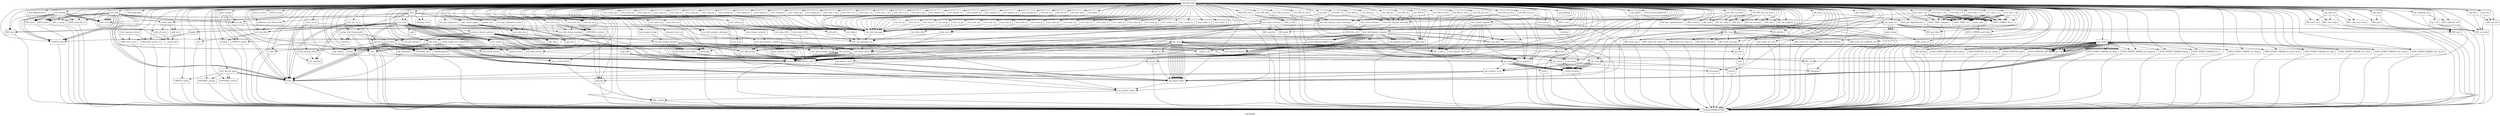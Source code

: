 digraph "Call graph" {
	label="Call graph";

	Node0x55f6083080c0 [shape=record,label="{external node}"];
	Node0x55f6083080c0 -> Node0x55f608341bb0;
	Node0x55f6083080c0 -> Node0x55f608341c80;
	Node0x55f6083080c0 -> Node0x55f6083a1dc0;
	Node0x55f6083080c0 -> Node0x55f6083a1df0;
	Node0x55f6083080c0 -> Node0x55f608341be0;
	Node0x55f6083080c0 -> Node0x55f608341e10;
	Node0x55f6083080c0 -> Node0x55f608341ec0;
	Node0x55f6083080c0 -> Node0x55f608341fa0;
	Node0x55f6083080c0 -> Node0x55f6083a1ce0;
	Node0x55f6083080c0 -> Node0x55f6083a1d50;
	Node0x55f6083080c0 -> Node0x55f608342010;
	Node0x55f6083080c0 -> Node0x55f608342080;
	Node0x55f6083080c0 -> Node0x55f6083a2020;
	Node0x55f6083080c0 -> Node0x55f608341cf0;
	Node0x55f6083080c0 -> Node0x55f6083a2090;
	Node0x55f6083080c0 -> Node0x55f608341c50;
	Node0x55f6083080c0 -> Node0x55f6083a2190;
	Node0x55f6083080c0 -> Node0x55f6083a2200;
	Node0x55f6083080c0 -> Node0x55f6083a2270;
	Node0x55f6083080c0 -> Node0x55f60831b3a0;
	Node0x55f6083080c0 -> Node0x55f60831b5c0;
	Node0x55f6083080c0 -> Node0x55f60831b7b0;
	Node0x55f6083080c0 -> Node0x55f60831b820;
	Node0x55f6083080c0 -> Node0x55f60831b8c0;
	Node0x55f6083080c0 -> Node0x55f6085b6bb0;
	Node0x55f6083080c0 -> Node0x55f6085b6c50;
	Node0x55f6083080c0 -> Node0x55f6085b76f0;
	Node0x55f6083080c0 -> Node0x55f6085b7790;
	Node0x55f6083080c0 -> Node0x55f6085b7830;
	Node0x55f6083080c0 -> Node0x55f6085b78a0;
	Node0x55f6083080c0 -> Node0x55f6085b7910;
	Node0x55f6083080c0 -> Node0x55f6085b7a20;
	Node0x55f6083080c0 -> Node0x55f6085b7ac0;
	Node0x55f6083080c0 -> Node0x55f6085b7a50;
	Node0x55f6083080c0 -> Node0x55f6085b4aa0;
	Node0x55f6083080c0 -> Node0x55f6085b4ad0;
	Node0x55f6083080c0 -> Node0x55f6085b4b80;
	Node0x55f6083080c0 -> Node0x55f6085b4d00;
	Node0x55f6083080c0 -> Node0x55f6085b4e00;
	Node0x55f6083080c0 -> Node0x55f6085b51b0;
	Node0x55f6083080c0 -> Node0x55f6085b52c0;
	Node0x55f6083080c0 -> Node0x55f6085b53d0;
	Node0x55f6083080c0 -> Node0x55f6085b50d0;
	Node0x55f6083080c0 -> Node0x55f6085b5400;
	Node0x55f6083080c0 -> Node0x55f60831b5f0;
	Node0x55f6083080c0 -> Node0x55f6085b7940;
	Node0x55f6083080c0 -> Node0x55f6085b6cf0;
	Node0x55f6083080c0 -> Node0x55f60831b710;
	Node0x55f6083080c0 -> Node0x55f6085b4ea0;
	Node0x55f6083080c0 -> Node0x55f60831b480;
	Node0x55f6083080c0 -> Node0x55f6085b55e0;
	Node0x55f6083080c0 -> Node0x55f6085b5610;
	Node0x55f6083080c0 -> Node0x55f6085b57b0;
	Node0x55f6083080c0 -> Node0x55f6085b5890;
	Node0x55f6083080c0 -> Node0x55f6085b58c0;
	Node0x55f6083080c0 -> Node0x55f6085b5930;
	Node0x55f6083080c0 -> Node0x55f6085b5a30;
	Node0x55f6083080c0 -> Node0x55f6085b5ad0;
	Node0x55f6083080c0 -> Node0x55f6085b5c50;
	Node0x55f6083080c0 -> Node0x55f6085b5c80;
	Node0x55f6083080c0 -> Node0x55f6085b5df0;
	Node0x55f6083080c0 -> Node0x55f6085b5e20;
	Node0x55f6083080c0 -> Node0x55f6083420f0;
	Node0x55f6083080c0 -> Node0x55f6085b5ff0;
	Node0x55f6083080c0 -> Node0x55f6085b6090;
	Node0x55f6083080c0 -> Node0x55f6085b4300;
	Node0x55f6083080c0 -> Node0x55f6085b43a0;
	Node0x55f6083080c0 -> Node0x55f6085b4440;
	Node0x55f6083080c0 -> Node0x55f6085b44e0;
	Node0x55f6083080c0 -> Node0x55f6085b4580;
	Node0x55f6083080c0 -> Node0x55f6085b4620;
	Node0x55f6083080c0 -> Node0x55f6085b46c0;
	Node0x55f6083080c0 -> Node0x55f6085b4760;
	Node0x55f6083080c0 -> Node0x55f6085b4800;
	Node0x55f6083080c0 -> Node0x55f6085b48a0;
	Node0x55f6083080c0 -> Node0x55f6085b4940;
	Node0x55f6083080c0 -> Node0x55f6085b49e0;
	Node0x55f6083080c0 -> Node0x55f6085b60c0;
	Node0x55f6083080c0 -> Node0x55f6085b6160;
	Node0x55f6083080c0 -> Node0x55f6085b6200;
	Node0x55f6083080c0 -> Node0x55f6085b62a0;
	Node0x55f6083080c0 -> Node0x55f6085b6340;
	Node0x55f6083080c0 -> Node0x55f6085b63e0;
	Node0x55f6083080c0 -> Node0x55f6085b6480;
	Node0x55f6083080c0 -> Node0x55f6085b6520;
	Node0x55f6083080c0 -> Node0x55f6085b65c0;
	Node0x55f6083080c0 -> Node0x55f6085b6660;
	Node0x55f6083080c0 -> Node0x55f6085b6700;
	Node0x55f6083080c0 -> Node0x55f6085b67a0;
	Node0x55f6083080c0 -> Node0x55f6085b6840;
	Node0x55f6083080c0 -> Node0x55f6085b68e0;
	Node0x55f6083080c0 -> Node0x55f6085b6980;
	Node0x55f6083080c0 -> Node0x55f6085b6a20;
	Node0x55f6083080c0 -> Node0x55f608380ce0;
	Node0x55f6083080c0 -> Node0x55f608380d80;
	Node0x55f6083080c0 -> Node0x55f608380e20;
	Node0x55f6083080c0 -> Node0x55f608380ec0;
	Node0x55f6083080c0 -> Node0x55f608380f60;
	Node0x55f6083080c0 -> Node0x55f608381000;
	Node0x55f6083080c0 -> Node0x55f6083810a0;
	Node0x55f6083080c0 -> Node0x55f608381140;
	Node0x55f6083080c0 -> Node0x55f6083811e0;
	Node0x55f6083080c0 -> Node0x55f608381280;
	Node0x55f6083080c0 -> Node0x55f608381320;
	Node0x55f6083080c0 -> Node0x55f6083813c0;
	Node0x55f6083080c0 -> Node0x55f608381460;
	Node0x55f6083080c0 -> Node0x55f608381500;
	Node0x55f6083080c0 -> Node0x55f6083815a0;
	Node0x55f6083080c0 -> Node0x55f608381640;
	Node0x55f6083080c0 -> Node0x55f6083816e0;
	Node0x55f6083080c0 -> Node0x55f608381780;
	Node0x55f6083080c0 -> Node0x55f608381820;
	Node0x55f6083080c0 -> Node0x55f6083818c0;
	Node0x55f6083080c0 -> Node0x55f608341da0;
	Node0x55f6083080c0 -> Node0x55f608341f30;
	Node0x55f6083080c0 -> Node0x55f6083819c0;
	Node0x55f6083080c0 -> Node0x55f608381a60;
	Node0x55f6083080c0 -> Node0x55f608381c20;
	Node0x55f6083080c0 -> Node0x55f608381c50;
	Node0x55f6083080c0 -> Node0x55f608381d90;
	Node0x55f6083080c0 -> Node0x55f608381e30;
	Node0x55f6083080c0 -> Node0x55f608381f60;
	Node0x55f6083080c0 -> Node0x55f608381f90;
	Node0x55f6083080c0 -> Node0x55f608382090;
	Node0x55f6083080c0 -> Node0x55f608382170;
	Node0x55f6083080c0 -> Node0x55f608382270;
	Node0x55f6083080c0 -> Node0x55f6083823d0;
	Node0x55f6083080c0 -> Node0x55f608382440;
	Node0x55f6083080c0 -> Node0x55f6083825a0;
	Node0x55f6083080c0 -> Node0x55f60837fcd0;
	Node0x55f6083080c0 -> Node0x55f60837fd90;
	Node0x55f6083080c0 -> Node0x55f60837fe50;
	Node0x55f6083080c0 -> Node0x55f60837ff50;
	Node0x55f6083080c0 -> Node0x55f6083800d0;
	Node0x55f6083080c0 -> Node0x55f608380100;
	Node0x55f6083080c0 -> Node0x55f608380170;
	Node0x55f6083080c0 -> Node0x55f6083802c0;
	Node0x55f6083080c0 -> Node0x55f608380330;
	Node0x55f6083080c0 -> Node0x55f608380480;
	Node0x55f6083080c0 -> Node0x55f6083804f0;
	Node0x55f6083080c0 -> Node0x55f608380680;
	Node0x55f6083080c0 -> Node0x55f608380720;
	Node0x55f6083080c0 -> Node0x55f608380790;
	Node0x55f6083080c0 -> Node0x55f608380880;
	Node0x55f6083080c0 -> Node0x55f6083808b0;
	Node0x55f6083080c0 -> Node0x55f6083809b0;
	Node0x55f6083080c0 -> Node0x55f608380a50;
	Node0x55f6083080c0 -> Node0x55f6083809e0;
	Node0x55f6083080c0 -> Node0x55f608380be0;
	Node0x55f6083080c0 -> Node0x55f6083827e0;
	Node0x55f6083080c0 -> Node0x55f608382850;
	Node0x55f6083080c0 -> Node0x55f608382880;
	Node0x55f6083080c0 -> Node0x55f608382930;
	Node0x55f6083080c0 -> Node0x55f608382b40;
	Node0x55f6083080c0 -> Node0x55f608382bb0;
	Node0x55f6083080c0 -> Node0x55f608382be0;
	Node0x55f6083080c0 -> Node0x55f608382e10;
	Node0x55f6083080c0 -> Node0x55f608382ee0;
	Node0x55f6083080c0 -> Node0x55f608382fe0;
	Node0x55f6083080c0 -> Node0x55f608383010;
	Node0x55f6083080c0 -> Node0x55f608383190;
	Node0x55f6083080c0 -> Node0x55f608383310;
	Node0x55f6083080c0 -> Node0x55f608383490;
	Node0x55f6083080c0 -> Node0x55f608383610;
	Node0x55f6083080c0 -> Node0x55f608383800;
	Node0x55f6083080c0 -> Node0x55f608383870;
	Node0x55f6083080c0 -> Node0x55f60831b4f0;
	Node0x55f6083080c0 -> Node0x55f6085b7300;
	Node0x55f6083080c0 -> Node0x55f6083838a0;
	Node0x55f6083080c0 -> Node0x55f608383a70;
	Node0x55f6083080c0 -> Node0x55f608383ae0;
	Node0x55f6083080c0 -> Node0x55f608383c20;
	Node0x55f6083080c0 -> Node0x55f608380c10;
	Node0x55f6083080c0 -> Node0x55f608380c80;
	Node0x55f6083080c0 -> Node0x55f608337c70;
	Node0x55f6083080c0 -> Node0x55f6085b7530;
	Node0x55f6083080c0 -> Node0x55f608337ca0;
	Node0x55f6083080c0 -> Node0x55f608337d60;
	Node0x55f6083080c0 -> Node0x55f608337f50;
	Node0x55f6083080c0 -> Node0x55f608338000;
	Node0x55f6083080c0 -> Node0x55f608338030;
	Node0x55f6083080c0 -> Node0x55f6083382b0;
	Node0x55f6083080c0 -> Node0x55f6083382e0;
	Node0x55f6083080c0 -> Node0x55f6083384d0;
	Node0x55f6083080c0 -> Node0x55f608338500;
	Node0x55f6083080c0 -> Node0x55f6083386f0;
	Node0x55f6083080c0 -> Node0x55f6085b74c0;
	Node0x55f6083080c0 -> Node0x55f608338720;
	Node0x55f6083080c0 -> Node0x55f6083388e0;
	Node0x55f6083080c0 -> Node0x55f608338950;
	Node0x55f6083080c0 -> Node0x55f6083389c0;
	Node0x55f6083080c0 -> Node0x55f608338a30;
	Node0x55f6083080c0 -> Node0x55f608338aa0;
	Node0x55f6083080c0 -> Node0x55f608338f20;
	Node0x55f6083080c0 -> Node0x55f608338f90;
	Node0x55f6083080c0 -> Node0x55f608339000;
	Node0x55f6083080c0 -> Node0x55f608339070;
	Node0x55f6083080c0 -> Node0x55f6083390e0;
	Node0x55f6083080c0 -> Node0x55f608339960;
	Node0x55f6083080c0 -> Node0x55f6083399d0;
	Node0x55f6083080c0 -> Node0x55f608339a40;
	Node0x55f6083080c0 -> Node0x55f608339ab0;
	Node0x55f6083080c0 -> Node0x55f6085b73a0;
	Node0x55f6083080c0 -> Node0x55f608339e20;
	Node0x55f6083080c0 -> Node0x55f608339db0;
	Node0x55f6083080c0 -> Node0x55f608339f00;
	Node0x55f6083080c0 -> Node0x55f6085b7450;
	Node0x55f6083080c0 -> Node0x55f608339fd0;
	Node0x55f6083080c0 -> Node0x55f6085b5330;
	Node0x55f6083080c0 -> Node0x55f6085b5220;
	Node0x55f6083080c0 -> Node0x55f6085b7330;
	Node0x55f6083080c0 -> Node0x55f6085b4e70;
	Node0x55f6083080c0 -> Node0x55f60833a030;
	Node0x55f6083080c0 -> Node0x55f60833a1c0;
	Node0x55f6083080c0 -> Node0x55f6085b5140;
	Node0x55f6083080c0 -> Node0x55f60833a290;
	Node0x55f6083080c0 -> Node0x55f6085b75d0;
	Node0x55f6083080c0 -> Node0x55f60833a330;
	Node0x55f6083080c0 -> Node0x55f6085b54b0;
	Node0x55f6083080c0 -> Node0x55f60831b6a0;
	Node0x55f6083080c0 -> Node0x55f60833a430;
	Node0x55f6083080c0 -> Node0x55f6085b7640;
	Node0x55f6083080c0 -> Node0x55f60833a530;
	Node0x55f6083080c0 -> Node0x55f608381a90;
	Node0x55f6083080c0 -> Node0x55f60833a8d0;
	Node0x55f6083080c0 -> Node0x55f60833add0;
	Node0x55f6083080c0 -> Node0x55f608382310;
	Node0x55f6083080c0 -> Node0x55f60833af60;
	Node0x55f6083080c0 -> Node0x55f60833b0d0;
	Node0x55f6083080c0 -> Node0x55f6083824e0;
	Node0x55f6083080c0 -> Node0x55f60833b770;
	Node0x55f6083080c0 -> Node0x55f60833b7e0;
	Node0x55f6083080c0 -> Node0x55f608382100;
	Node0x55f6083080c0 -> Node0x55f60833ba50;
	Node0x55f6083080c0 -> Node0x55f6085b4f10;
	Node0x55f6083080c0 -> Node0x55f60833a110;
	Node0x55f6083080c0 -> Node0x55f60833bbf0;
	Node0x55f6083080c0 -> Node0x55f60833c270;
	Node0x55f6083080c0 -> Node0x55f60833bc90;
	Node0x55f6083080c0 -> Node0x55f60833c4d0;
	Node0x55f6083080c0 -> Node0x55f60833bc20;
	Node0x55f6083080c0 -> Node0x55f60833c6c0;
	Node0x55f6083080c0 -> Node0x55f60833bd90;
	Node0x55f6083080c0 -> Node0x55f60833c760;
	Node0x55f6083080c0 -> Node0x55f60833be00;
	Node0x55f6083080c0 -> Node0x55f60833c8c0;
	Node0x55f6083080c0 -> Node0x55f60833be70;
	Node0x55f6083080c0 -> Node0x55f60833ca40;
	Node0x55f6083080c0 -> Node0x55f60833bee0;
	Node0x55f6083080c0 -> Node0x55f60833cb50;
	Node0x55f6083080c0 -> Node0x55f60833bf50;
	Node0x55f6083080c0 -> Node0x55f60833cbb0;
	Node0x55f6083080c0 -> Node0x55f60833bfc0;
	Node0x55f6083080c0 -> Node0x55f60833c2e0;
	Node0x55f6083080c0 -> Node0x55f6083c99a0;
	Node0x55f6083080c0 -> Node0x55f60833c310;
	Node0x55f6083080c0 -> Node0x55f60833cae0;
	Node0x55f6083080c0 -> Node0x55f60833c800;
	Node0x55f6083080c0 -> Node0x55f60833c570;
	Node0x55f6083080c0 -> Node0x55f60833c500;
	Node0x55f6083080c0 -> Node0x55f60833c620;
	Node0x55f6083080c0 -> Node0x55f60833c380;
	Node0x55f6083080c0 -> Node0x55f608335d30;
	Node0x55f608341c80 [shape=record,label="{test_b64}"];
	Node0x55f608341c80 -> Node0x55f608341be0;
	Node0x55f608341c80 -> Node0x55f608341e10;
	Node0x55f608341c80 -> Node0x55f608341da0;
	Node0x55f608341c80 -> Node0x55f608341ec0;
	Node0x55f608341c80 -> Node0x55f608341f30;
	Node0x55f608341c80 -> Node0x55f608341ec0;
	Node0x55f608341c80 -> Node0x55f608341f30;
	Node0x55f608341c80 -> Node0x55f608341ec0;
	Node0x55f608341c80 -> Node0x55f608341f30;
	Node0x55f608341c80 -> Node0x55f608341fa0;
	Node0x55f608341c80 -> Node0x55f608341f30;
	Node0x55f608341c80 -> Node0x55f608342010;
	Node0x55f608341c80 -> Node0x55f608342080;
	Node0x55f608341c80 -> Node0x55f6083420f0;
	Node0x55f608341c80 -> Node0x55f608342010;
	Node0x55f608341c80 -> Node0x55f6083420f0;
	Node0x55f608341c80 -> Node0x55f608342010;
	Node0x55f608341c80 -> Node0x55f608342080;
	Node0x55f608341c80 -> Node0x55f6083420f0;
	Node0x55f608341c80 -> Node0x55f6083a1ce0;
	Node0x55f608341c80 -> Node0x55f6083a1d50;
	Node0x55f608341c80 -> Node0x55f6083a1d50;
	Node0x55f608341c80 -> Node0x55f6083a1d50;
	Node0x55f608341bb0 [shape=record,label="{setup_tests}"];
	Node0x55f608341bb0 -> Node0x55f608341c50;
	Node0x55f608341bb0 -> Node0x55f608341cf0;
	Node0x55f6083a1dc0 [shape=record,label="{test_invalid}"];
	Node0x55f6083a1dc0 -> Node0x55f608341be0;
	Node0x55f6083a1dc0 -> Node0x55f608341e10;
	Node0x55f6083a1dc0 -> Node0x55f608341da0;
	Node0x55f6083a1dc0 -> Node0x55f608341ec0;
	Node0x55f6083a1dc0 -> Node0x55f608341f30;
	Node0x55f6083a1dc0 -> Node0x55f608341ec0;
	Node0x55f6083a1dc0 -> Node0x55f608341f30;
	Node0x55f6083a1dc0 -> Node0x55f608341ec0;
	Node0x55f6083a1dc0 -> Node0x55f608341f30;
	Node0x55f6083a1dc0 -> Node0x55f608341fa0;
	Node0x55f6083a1dc0 -> Node0x55f608341f30;
	Node0x55f6083a1dc0 -> Node0x55f6083a1ce0;
	Node0x55f6083a1dc0 -> Node0x55f6083a1ce0;
	Node0x55f6083a1dc0 -> Node0x55f6083a1d50;
	Node0x55f6083a1dc0 -> Node0x55f6083a1d50;
	Node0x55f6083a1dc0 -> Node0x55f6083a1d50;
	Node0x55f6083a1df0 [shape=record,label="{llvm.dbg.declare}"];
	Node0x55f6083a2200 [shape=record,label="{setup_test_framework}"];
	Node0x55f6083a2200 -> Node0x55f6083a2270;
	Node0x55f6083a2200 -> Node0x55f6083a2270;
	Node0x55f6083a2200 -> Node0x55f60831b3a0;
	Node0x55f6083a2200 -> Node0x55f60831b3a0;
	Node0x55f6083a2200 -> Node0x55f60831b410;
	Node0x55f6083a2200 -> Node0x55f60831b480;
	Node0x55f6083a2200 -> Node0x55f60831b4f0;
	Node0x55f6083a2270 [shape=record,label="{getenv}"];
	Node0x55f6083a2270 -> Node0x55f6083430b0;
	Node0x55f60831b3a0 [shape=record,label="{atoi}"];
	Node0x55f60831b3a0 -> Node0x55f6083430b0;
	Node0x55f60831b410 [shape=record,label="{set_seed}"];
	Node0x55f60831b410 -> Node0x55f60831b5c0;
	Node0x55f60831b410 -> Node0x55f6083a2190;
	Node0x55f60831b410 -> Node0x55f60831b5f0;
	Node0x55f60831b410 -> Node0x55f60831b6a0;
	Node0x55f60831b410 -> Node0x55f60831b710;
	Node0x55f60831b5c0 [shape=record,label="{time}"];
	Node0x55f60831b5c0 -> Node0x55f6083430b0;
	Node0x55f60831b7b0 [shape=record,label="{pulldown_test_framework}"];
	Node0x55f60831b7b0 -> Node0x55f60831b820;
	Node0x55f6085b7ac0 [shape=record,label="{CRYPTO_malloc}"];
	Node0x55f6085b7ac0 -> Node0x55f6083430b0;
	Node0x55f60831b820 [shape=record,label="{set_test_title}"];
	Node0x55f60831b820 -> Node0x55f60831b8c0;
	Node0x55f60831b820 -> Node0x55f6085b6bb0;
	Node0x55f60831b8c0 [shape=record,label="{free}"];
	Node0x55f60831b8c0 -> Node0x55f6083430b0;
	Node0x55f60837fcd0 [shape=record,label="{test_BN_ne_zero}"];
	Node0x55f60837fcd0 -> Node0x55f608382440;
	Node0x55f60837fcd0 -> Node0x55f6083824e0;
	Node0x55f60837fd90 [shape=record,label="{test_BN_gt}"];
	Node0x55f60837fd90 -> Node0x55f608382270;
	Node0x55f60837fd90 -> Node0x55f608382310;
	Node0x55f60837fe50 [shape=record,label="{test_BN_gt_zero}"];
	Node0x55f60837fe50 -> Node0x55f60837ff50;
	Node0x55f60837fe50 -> Node0x55f608382440;
	Node0x55f60837fe50 -> Node0x55f6083824e0;
	Node0x55f60837ff50 [shape=record,label="{BN_is_negative}"];
	Node0x55f60837ff50 -> Node0x55f6083430b0;
	Node0x55f6083800d0 [shape=record,label="{test_BN_ge}"];
	Node0x55f6083800d0 -> Node0x55f608382270;
	Node0x55f6083800d0 -> Node0x55f608382310;
	Node0x55f608380100 [shape=record,label="{test_BN_ge_zero}"];
	Node0x55f608380100 -> Node0x55f60837ff50;
	Node0x55f608380100 -> Node0x55f608382440;
	Node0x55f608380100 -> Node0x55f6083824e0;
	Node0x55f608380170 [shape=record,label="{test_BN_lt}"];
	Node0x55f608380170 -> Node0x55f608382270;
	Node0x55f608380170 -> Node0x55f608382310;
	Node0x55f6083802c0 [shape=record,label="{test_BN_lt_zero}"];
	Node0x55f6083802c0 -> Node0x55f60837ff50;
	Node0x55f6083802c0 -> Node0x55f608382440;
	Node0x55f6083802c0 -> Node0x55f6083824e0;
	Node0x55f608380330 [shape=record,label="{test_BN_le}"];
	Node0x55f608380330 -> Node0x55f608382270;
	Node0x55f608380330 -> Node0x55f608382310;
	Node0x55f60833bbf0 [shape=record,label="{BIO_meth_new}"];
	Node0x55f60833bbf0 -> Node0x55f6083430b0;
	Node0x55f60833c270 [shape=record,label="{tap_write_ex}"];
	Node0x55f60833c270 -> Node0x55f60833c2e0;
	Node0x55f60833c270 -> Node0x55f60833c380;
	Node0x55f60833c270 -> Node0x55f60833c310;
	Node0x55f60833c270 -> Node0x55f6083a2190;
	Node0x55f60833c270 -> Node0x55f60833c430;
	Node0x55f60833c270 -> Node0x55f60833c430;
	Node0x55f60833c270 -> Node0x55f60833c430;
	Node0x55f60833c270 -> Node0x55f60833c310;
	Node0x55f60833bc90 [shape=record,label="{BIO_meth_set_write_ex}"];
	Node0x55f60833bc90 -> Node0x55f6083430b0;
	Node0x55f60833c4d0 [shape=record,label="{tap_read_ex}"];
	Node0x55f60833c4d0 -> Node0x55f60833c2e0;
	Node0x55f60833c4d0 -> Node0x55f60833c570;
	Node0x55f60833c4d0 -> Node0x55f60833c500;
	Node0x55f60833c4d0 -> Node0x55f60833c620;
	Node0x55f60833bc20 [shape=record,label="{BIO_meth_set_read_ex}"];
	Node0x55f60833bc20 -> Node0x55f6083430b0;
	Node0x55f60833c6c0 [shape=record,label="{tap_puts}"];
	Node0x55f60833c6c0 -> Node0x55f608342010;
	Node0x55f60833c6c0 -> Node0x55f60833c270;
	Node0x55f60833bd90 [shape=record,label="{BIO_meth_set_puts}"];
	Node0x55f60833bd90 -> Node0x55f6083430b0;
	Node0x55f60833c760 [shape=record,label="{tap_gets}"];
	Node0x55f60833c760 -> Node0x55f60833c2e0;
	Node0x55f60833c760 -> Node0x55f60833c800;
	Node0x55f60833be00 [shape=record,label="{BIO_meth_set_gets}"];
	Node0x55f60833be00 -> Node0x55f6083430b0;
	Node0x55f60833c8c0 [shape=record,label="{tap_ctrl}"];
	Node0x55f60833c8c0 -> Node0x55f60833c2e0;
	Node0x55f60833c8c0 -> Node0x55f60833c310;
	Node0x55f60833c8c0 -> Node0x55f60833a430;
	Node0x55f60833be70 [shape=record,label="{BIO_meth_set_ctrl}"];
	Node0x55f60833be70 -> Node0x55f6083430b0;
	Node0x55f60833ca40 [shape=record,label="{tap_new}"];
	Node0x55f60833ca40 -> Node0x55f60833c310;
	Node0x55f60833ca40 -> Node0x55f60833cae0;
	Node0x55f60833bee0 [shape=record,label="{BIO_meth_set_create}"];
	Node0x55f60833bee0 -> Node0x55f6083430b0;
	Node0x55f60833cb50 [shape=record,label="{tap_free}"];
	Node0x55f60833cb50 -> Node0x55f60833c310;
	Node0x55f60833cb50 -> Node0x55f60833cae0;
	Node0x55f60833bf50 [shape=record,label="{BIO_meth_set_destroy}"];
	Node0x55f60833bf50 -> Node0x55f6083430b0;
	Node0x55f60833cbb0 [shape=record,label="{tap_callback_ctrl}"];
	Node0x55f60833cbb0 -> Node0x55f60833c2e0;
	Node0x55f60833cbb0 -> Node0x55f6083c99a0;
	Node0x55f60833bfc0 [shape=record,label="{BIO_meth_set_callback_ctrl}"];
	Node0x55f60833bfc0 -> Node0x55f6083430b0;
	Node0x55f608341be0 [shape=record,label="{BIO_s_mem}"];
	Node0x55f608341be0 -> Node0x55f6083430b0;
	Node0x55f608341e10 [shape=record,label="{BIO_new}"];
	Node0x55f608341e10 -> Node0x55f6083430b0;
	Node0x55f608341ec0 [shape=record,label="{BIO_printf}"];
	Node0x55f608341ec0 -> Node0x55f6083430b0;
	Node0x55f608341fa0 [shape=record,label="{PEM_read_bio_ex}"];
	Node0x55f608341fa0 -> Node0x55f6083430b0;
	Node0x55f6083a1ce0 [shape=record,label="{BIO_free}"];
	Node0x55f6083a1ce0 -> Node0x55f6083430b0;
	Node0x55f6083a1d50 [shape=record,label="{CRYPTO_free}"];
	Node0x55f6083a1d50 -> Node0x55f6083430b0;
	Node0x55f608342010 [shape=record,label="{strlen}"];
	Node0x55f608342010 -> Node0x55f6083430b0;
	Node0x55f608342080 [shape=record,label="{memcmp}"];
	Node0x55f608342080 -> Node0x55f6083430b0;
	Node0x55f6083a2020 [shape=record,label="{llvm.dbg.label}"];
	Node0x55f608341cf0 [shape=record,label="{add_test}"];
	Node0x55f608341cf0 -> Node0x55f6083a2090;
	Node0x55f6083a2090 [shape=record,label="{__assert_fail}"];
	Node0x55f6083a2090 -> Node0x55f6083430b0;
	Node0x55f608341c50 [shape=record,label="{add_all_tests}"];
	Node0x55f608341c50 -> Node0x55f6083a2090;
	Node0x55f6083a2190 [shape=record,label="{subtest_level}"];
	Node0x55f6083813c0 [shape=record,label="{test_double_eq}"];
	Node0x55f6083813c0 -> Node0x55f6085b5e90;
	Node0x55f608381460 [shape=record,label="{test_double_ne}"];
	Node0x55f608381460 -> Node0x55f6085b5e90;
	Node0x55f608381500 [shape=record,label="{test_double_lt}"];
	Node0x55f608381500 -> Node0x55f6085b5e90;
	Node0x55f6083815a0 [shape=record,label="{test_double_le}"];
	Node0x55f6083815a0 -> Node0x55f6085b5e90;
	Node0x55f608381640 [shape=record,label="{test_double_gt}"];
	Node0x55f608381640 -> Node0x55f6085b5e90;
	Node0x55f6083816e0 [shape=record,label="{test_double_ge}"];
	Node0x55f6083816e0 -> Node0x55f6085b5e90;
	Node0x55f608381780 [shape=record,label="{test_ptr_eq}"];
	Node0x55f608381780 -> Node0x55f6085b5e90;
	Node0x55f608381820 [shape=record,label="{test_ptr_ne}"];
	Node0x55f608381820 -> Node0x55f6085b5e90;
	Node0x55f6083818c0 [shape=record,label="{test_ptr_null}"];
	Node0x55f6083818c0 -> Node0x55f6085b5e90;
	Node0x55f608341da0 [shape=record,label="{test_ptr}"];
	Node0x55f608341da0 -> Node0x55f6085b5e90;
	Node0x55f608341f30 [shape=record,label="{test_true}"];
	Node0x55f608341f30 -> Node0x55f6085b5e90;
	Node0x55f6083819c0 [shape=record,label="{test_false}"];
	Node0x55f6083819c0 -> Node0x55f6085b5e90;
	Node0x55f608381a60 [shape=record,label="{test_str_eq}"];
	Node0x55f608381a60 -> Node0x55f6085b7910;
	Node0x55f608381a60 -> Node0x55f608342010;
	Node0x55f608381a60 -> Node0x55f608342010;
	Node0x55f608381a60 -> Node0x55f608381a90;
	Node0x55f608381c20 [shape=record,label="{test_str_ne}"];
	Node0x55f608381c20 -> Node0x55f6085b7910;
	Node0x55f608381c20 -> Node0x55f608342010;
	Node0x55f608381c20 -> Node0x55f608342010;
	Node0x55f608381c20 -> Node0x55f608381a90;
	Node0x55f608381c50 [shape=record,label="{test_strn_eq}"];
	Node0x55f608381c50 -> Node0x55f608381d90;
	Node0x55f608381c50 -> Node0x55f608381e30;
	Node0x55f608381c50 -> Node0x55f608381e30;
	Node0x55f608381c50 -> Node0x55f608381a90;
	Node0x55f608381d90 [shape=record,label="{strncmp}"];
	Node0x55f608381d90 -> Node0x55f6083430b0;
	Node0x55f608381e30 [shape=record,label="{OPENSSL_strnlen}"];
	Node0x55f608381e30 -> Node0x55f6083430b0;
	Node0x55f60833ae70 [shape=record,label="{test_fail_bignum_common}"];
	Node0x55f60833ae70 -> Node0x55f6085b55e0;
	Node0x55f60833ae70 -> Node0x55f60833af60;
	Node0x55f60833ae70 -> Node0x55f60837ff50;
	Node0x55f60833ae70 -> Node0x55f60833af60;
	Node0x55f60833ae70 -> Node0x55f60837ff50;
	Node0x55f60833ae70 -> Node0x55f60833aea0;
	Node0x55f60833ae70 -> Node0x55f60833b060;
	Node0x55f60833ae70 -> Node0x55f60833a750;
	Node0x55f60833ae70 -> Node0x55f60833aea0;
	Node0x55f60833ae70 -> Node0x55f60833b060;
	Node0x55f60833ae70 -> Node0x55f60833b060;
	Node0x55f60833ae70 -> Node0x55f608382270;
	Node0x55f60833ae70 -> Node0x55f60833a750;
	Node0x55f60833ae70 -> Node0x55f60833aea0;
	Node0x55f60833ae70 -> Node0x55f6085b7ac0;
	Node0x55f60833ae70 -> Node0x55f6085b7940;
	Node0x55f60833ae70 -> Node0x55f60833b0d0;
	Node0x55f60833ae70 -> Node0x55f60833b0d0;
	Node0x55f60833ae70 -> Node0x55f60833b550;
	Node0x55f60833ae70 -> Node0x55f60833b550;
	Node0x55f60833ae70 -> Node0x55f6085b7940;
	Node0x55f60833ae70 -> Node0x55f6085b7940;
	Node0x55f60833ae70 -> Node0x55f6085b7940;
	Node0x55f60833ae70 -> Node0x55f6085b7940;
	Node0x55f60833ae70 -> Node0x55f6085b7940;
	Node0x55f60833ae70 -> Node0x55f6085b7940;
	Node0x55f60833ae70 -> Node0x55f6085b7640;
	Node0x55f60833ae70 -> Node0x55f6083a1d50;
	Node0x55f60833af60 [shape=record,label="{BN_num_bits}"];
	Node0x55f60833af60 -> Node0x55f6083430b0;
	Node0x55f60833aea0 [shape=record,label="{test_bignum_header_line}"];
	Node0x55f60833aea0 -> Node0x55f6085b7940;
	Node0x55f60833b060 [shape=record,label="{test_bignum_zero_print}"];
	Node0x55f60833b060 -> Node0x55f60833b620;
	Node0x55f60833b060 -> Node0x55f6085b7940;
	Node0x55f60833b0d0 [shape=record,label="{BN_bn2binpad}"];
	Node0x55f60833b0d0 -> Node0x55f6083430b0;
	Node0x55f60833b550 [shape=record,label="{convert_bn_memory}"];
	Node0x55f60833b550 -> Node0x55f608382440;
	Node0x55f60833b550 -> Node0x55f60833b6f0;
	Node0x55f60833b550 -> Node0x55f60837ff50;
	Node0x55f60833b550 -> Node0x55f60837ff50;
	Node0x55f60833b550 -> Node0x55f60837ff50;
	Node0x55f60833b550 -> Node0x55f608342010;
	Node0x55f60833b550 -> Node0x55f6085b7a50;
	Node0x55f60833b6f0 [shape=record,label="{hex_convert_memory}"];
	Node0x55f60833b620 [shape=record,label="{test_bignum_zero_null}"];
	Node0x55f60833b620 -> Node0x55f60837ff50;
	Node0x55f6083824e0 [shape=record,label="{test_fail_bignum_mono_message}"];
	Node0x55f6083824e0 -> Node0x55f60833ae70;
	Node0x55f6083824e0 -> Node0x55f6085b7940;
	Node0x55f60833b770 [shape=record,label="{test_output_bignum}"];
	Node0x55f60833b770 -> Node0x55f608382440;
	Node0x55f60833b770 -> Node0x55f60833b620;
	Node0x55f60833b770 -> Node0x55f6085b7940;
	Node0x55f60833b770 -> Node0x55f60833af60;
	Node0x55f60833b770 -> Node0x55f60833b7e0;
	Node0x55f60833b770 -> Node0x55f60833b6f0;
	Node0x55f60833b770 -> Node0x55f60837ff50;
	Node0x55f60833b770 -> Node0x55f6085b7940;
	Node0x55f60833b770 -> Node0x55f60833ae70;
	Node0x55f60833b7e0 [shape=record,label="{BN_bn2bin}"];
	Node0x55f60833b7e0 -> Node0x55f6083430b0;
	Node0x55f608382100 [shape=record,label="{test_fail_memory_message}"];
	Node0x55f608382100 -> Node0x55f60833ba20;
	Node0x55f608382100 -> Node0x55f6085b7940;
	Node0x55f60833ba20 [shape=record,label="{test_fail_memory_common}"];
	Node0x55f60833ba20 -> Node0x55f6085b55e0;
	Node0x55f60833ba20 -> Node0x55f60833bac0;
	Node0x55f60833ba20 -> Node0x55f60833a750;
	Node0x55f60833ba20 -> Node0x55f60833bac0;
	Node0x55f60833ba20 -> Node0x55f60833bac0;
	Node0x55f60833ba20 -> Node0x55f608342080;
	Node0x55f60833ba20 -> Node0x55f60833a750;
	Node0x55f60833ba20 -> Node0x55f60833b6f0;
	Node0x55f60833ba20 -> Node0x55f60833b6f0;
	Node0x55f60833ba20 -> Node0x55f6085b7940;
	Node0x55f60833ba20 -> Node0x55f60833bac0;
	Node0x55f60833ba20 -> Node0x55f6085b7940;
	Node0x55f60833ba20 -> Node0x55f60833bac0;
	Node0x55f60833ba20 -> Node0x55f6085b7940;
	Node0x55f60833ba20 -> Node0x55f6085b7940;
	Node0x55f60833ba20 -> Node0x55f6085b7640;
	Node0x55f60833bac0 [shape=record,label="{test_memory_null_empty}"];
	Node0x55f60833bac0 -> Node0x55f6085b7940;
	Node0x55f60833bac0 -> Node0x55f6085b7940;
	Node0x55f60833ba50 [shape=record,label="{test_output_memory}"];
	Node0x55f60833ba50 -> Node0x55f60833ba20;
	Node0x55f6085b4f10 [shape=record,label="{global_init}"];
	Node0x55f60833a110 [shape=record,label="{BIO_f_tap}"];
	Node0x55f60833a110 -> Node0x55f60833bbf0;
	Node0x55f60833a110 -> Node0x55f60833bc90;
	Node0x55f60833a110 -> Node0x55f60833bc20;
	Node0x55f60833a110 -> Node0x55f60833bd90;
	Node0x55f60833a110 -> Node0x55f60833be00;
	Node0x55f60833a110 -> Node0x55f60833be70;
	Node0x55f60833a110 -> Node0x55f60833bee0;
	Node0x55f60833a110 -> Node0x55f60833bf50;
	Node0x55f60833a110 -> Node0x55f60833bfc0;
	Node0x55f6085b6bb0 [shape=record,label="{strdup}"];
	Node0x55f6085b6bb0 -> Node0x55f6083430b0;
	Node0x55f6085b6c50 [shape=record,label="{run_tests}"];
	Node0x55f6085b6c50 -> Node0x55f6085b6cc0;
	Node0x55f6085b6c50 -> Node0x55f60831b5f0;
	Node0x55f6085b6c50 -> Node0x55f60831b5f0;
	Node0x55f6085b6c50 -> Node0x55f60831b5f0;
	Node0x55f6085b6c50 -> Node0x55f60831b6a0;
	Node0x55f6085b6c50 -> Node0x55f6085b6cf0;
	Node0x55f6085b6c50 -> Node0x55f60831b5f0;
	Node0x55f6085b6c50 -> Node0x55f60831b5f0;
	Node0x55f6085b6c50 -> Node0x55f60831b6a0;
	Node0x55f6085b6c50 -> Node0x55f60831b820;
	Node0x55f6085b6c50 -> Node0x55f6083430b0;
	Node0x55f6085b6c50 -> Node0x55f6085b6da0;
	Node0x55f6085b6c50 -> Node0x55f6085b6e10;
	Node0x55f6085b6c50 -> Node0x55f60831b5f0;
	Node0x55f6085b6c50 -> Node0x55f60831b5f0;
	Node0x55f6085b6c50 -> Node0x55f60831b6a0;
	Node0x55f6085b6c50 -> Node0x55f6085b6cf0;
	Node0x55f6085b6c50 -> Node0x55f6085b7290;
	Node0x55f6085b6c50 -> Node0x55f60831b820;
	Node0x55f6085b6c50 -> Node0x55f6083430b0;
	Node0x55f6085b6c50 -> Node0x55f6085b6e10;
	Node0x55f6085b6c50 -> Node0x55f6085b6da0;
	Node0x55f6085b6c50 -> Node0x55f6085b6da0;
	Node0x55f6085b6c50 -> Node0x55f6085b6da0;
	Node0x55f6085b6cc0 [shape=record,label="{process_shared_options}"];
	Node0x55f6085b6cc0 -> Node0x55f6085b7300;
	Node0x55f6085b6cc0 -> Node0x55f6085b73a0;
	Node0x55f6085b6cc0 -> Node0x55f60831b480;
	Node0x55f6085b6cc0 -> Node0x55f6085b7330;
	Node0x55f6085b6cc0 -> Node0x55f6085b7450;
	Node0x55f6085b6cc0 -> Node0x55f6085b74c0;
	Node0x55f6085b6cc0 -> Node0x55f6085b7450;
	Node0x55f6085b6cc0 -> Node0x55f6085b74c0;
	Node0x55f6085b6cc0 -> Node0x55f6085b7530;
	Node0x55f6085b6cc0 -> Node0x55f6085b74c0;
	Node0x55f6085b6cc0 -> Node0x55f6085b7530;
	Node0x55f6085b6cc0 -> Node0x55f6085b74c0;
	Node0x55f6085b6cc0 -> Node0x55f6085b7530;
	Node0x55f6085b6cc0 -> Node0x55f60831b410;
	Node0x55f6085b6cc0 -> Node0x55f6085b75a0;
	Node0x55f6085b6da0 [shape=record,label="{test_verdict}"];
	Node0x55f6085b6da0 -> Node0x55f60831b6a0;
	Node0x55f6085b6da0 -> Node0x55f6085b7640;
	Node0x55f6085b6da0 -> Node0x55f60831b5f0;
	Node0x55f6085b6da0 -> Node0x55f6085b75d0;
	Node0x55f6085b6da0 -> Node0x55f60831b5f0;
	Node0x55f6085b6da0 -> Node0x55f60831b5f0;
	Node0x55f6085b6da0 -> Node0x55f60831b6a0;
	Node0x55f6085b6e10 [shape=record,label="{finalize}"];
	Node0x55f6085b6e10 -> Node0x55f6085b76f0;
	Node0x55f6085b6e10 -> Node0x55f6085b7790;
	Node0x55f6085b7290 [shape=record,label="{gcd}"];
	Node0x55f6085b76f0 [shape=record,label="{ERR_clear_error}"];
	Node0x55f6085b76f0 -> Node0x55f6083430b0;
	Node0x55f6085b7790 [shape=record,label="{ERR_print_errors_cb}"];
	Node0x55f6085b7790 -> Node0x55f6083430b0;
	Node0x55f6085b7830 [shape=record,label="{llvm.va_start}"];
	Node0x55f6085b78a0 [shape=record,label="{llvm.va_end}"];
	Node0x55f6085b75a0 [shape=record,label="{check_single_test_params}"];
	Node0x55f6085b75a0 -> Node0x55f6085b7910;
	Node0x55f6085b75a0 -> Node0x55f60831b3a0;
	Node0x55f6085b75a0 -> Node0x55f6085b7940;
	Node0x55f6085b75a0 -> Node0x55f6085b7940;
	Node0x55f6085b75a0 -> Node0x55f6085b7940;
	Node0x55f6085b7910 [shape=record,label="{strcmp}"];
	Node0x55f6085b7910 -> Node0x55f6083430b0;
	Node0x55f6085b7a20 [shape=record,label="{glue_strings}"];
	Node0x55f6085b7a20 -> Node0x55f608342010;
	Node0x55f6085b7a20 -> Node0x55f6085b7ac0;
	Node0x55f6085b7a20 -> Node0x55f608341da0;
	Node0x55f6085b7a20 -> Node0x55f6085b7a50;
	Node0x55f6085b7a20 -> Node0x55f608342010;
	Node0x55f6085b7a50 [shape=record,label="{strcpy}"];
	Node0x55f6085b7a50 -> Node0x55f6083430b0;
	Node0x55f6085b4aa0 [shape=record,label="{test_mk_file_path}"];
	Node0x55f6085b4aa0 -> Node0x55f608342010;
	Node0x55f6085b4aa0 -> Node0x55f608342010;
	Node0x55f6085b4aa0 -> Node0x55f608342010;
	Node0x55f6085b4aa0 -> Node0x55f6085b4ad0;
	Node0x55f6085b4aa0 -> Node0x55f6085b4b80;
	Node0x55f6085b4aa0 -> Node0x55f6085b4d00;
	Node0x55f6085b4aa0 -> Node0x55f6085b4d00;
	Node0x55f6085b4ad0 [shape=record,label="{CRYPTO_zalloc}"];
	Node0x55f6085b4ad0 -> Node0x55f6083430b0;
	Node0x55f6085b4b80 [shape=record,label="{OPENSSL_strlcpy}"];
	Node0x55f6085b4b80 -> Node0x55f6083430b0;
	Node0x55f6085b4d00 [shape=record,label="{OPENSSL_strlcat}"];
	Node0x55f6085b4d00 -> Node0x55f6083430b0;
	Node0x55f6085b4e00 [shape=record,label="{main}"];
	Node0x55f6085b4e00 -> Node0x55f6085b4e70;
	Node0x55f6085b4e00 -> Node0x55f6085b4f10;
	Node0x55f6085b4e00 -> Node0x55f6085b7940;
	Node0x55f6085b4e00 -> Node0x55f6083a2200;
	Node0x55f6085b4e00 -> Node0x55f608341bb0;
	Node0x55f6085b4e00 -> Node0x55f6085b6c50;
	Node0x55f6085b4e00 -> Node0x55f6085b4ea0;
	Node0x55f6085b4e00 -> Node0x55f6085b50d0;
	Node0x55f6085b4e00 -> Node0x55f60831b480;
	Node0x55f6085b4e00 -> Node0x55f6085b7330;
	Node0x55f6085b4e00 -> Node0x55f60831b7b0;
	Node0x55f6085b4e00 -> Node0x55f6085b5140;
	Node0x55f6085b51b0 [shape=record,label="{test_get_argument_count}"];
	Node0x55f6085b51b0 -> Node0x55f6085b5220;
	Node0x55f6085b52c0 [shape=record,label="{test_get_argument}"];
	Node0x55f6085b52c0 -> Node0x55f6085b5330;
	Node0x55f6085b52c0 -> Node0x55f6085b53d0;
	Node0x55f6085b52c0 -> Node0x55f6085b5220;
	Node0x55f6085b53d0 [shape=record,label="{OPENSSL_die}"];
	Node0x55f6085b53d0 -> Node0x55f6083430b0;
	Node0x55f6085b67a0 [shape=record,label="{test_long_lt}"];
	Node0x55f6085b67a0 -> Node0x55f6085b5e90;
	Node0x55f6085b6840 [shape=record,label="{test_long_le}"];
	Node0x55f6085b6840 -> Node0x55f6085b5e90;
	Node0x55f6085b68e0 [shape=record,label="{test_long_gt}"];
	Node0x55f6085b68e0 -> Node0x55f6085b5e90;
	Node0x55f6085b6980 [shape=record,label="{test_long_ge}"];
	Node0x55f6085b6980 -> Node0x55f6085b5e90;
	Node0x55f6085b6a20 [shape=record,label="{test_ulong_eq}"];
	Node0x55f6085b6a20 -> Node0x55f6085b5e90;
	Node0x55f608380ce0 [shape=record,label="{test_ulong_ne}"];
	Node0x55f608380ce0 -> Node0x55f6085b5e90;
	Node0x55f608380d80 [shape=record,label="{test_ulong_lt}"];
	Node0x55f608380d80 -> Node0x55f6085b5e90;
	Node0x55f608380e20 [shape=record,label="{test_ulong_le}"];
	Node0x55f608380e20 -> Node0x55f6085b5e90;
	Node0x55f6085b50d0 [shape=record,label="{opt_check_usage}"];
	Node0x55f6085b50d0 -> Node0x55f6085b5330;
	Node0x55f6085b50d0 -> Node0x55f6085b5220;
	Node0x55f6085b50d0 -> Node0x55f6085b7940;
	Node0x55f6085b50d0 -> Node0x55f6085b7940;
	Node0x55f6085b5400 [shape=record,label="{opt_printf_stderr}"];
	Node0x55f6085b5400 -> Node0x55f6085b54b0;
	Node0x55f60831b5f0 [shape=record,label="{test_printf_stdout}"];
	Node0x55f60831b5f0 -> Node0x55f6085b75d0;
	Node0x55f6085b7940 [shape=record,label="{test_printf_stderr}"];
	Node0x55f6085b7940 -> Node0x55f6085b54b0;
	Node0x55f6085b6cf0 [shape=record,label="{test_random}"];
	Node0x55f60831b710 [shape=record,label="{test_random_seed}"];
	Node0x55f60831b710 -> Node0x55f6085b6cf0;
	Node0x55f6085b4ea0 [shape=record,label="{cleanup_tests}"];
	Node0x55f60831b480 [shape=record,label="{test_get_options}"];
	Node0x55f6085b55e0 [shape=record,label="{test_fail_message_prefix}"];
	Node0x55f6085b55e0 -> Node0x55f6085b7940;
	Node0x55f6085b55e0 -> Node0x55f6085b7940;
	Node0x55f6085b55e0 -> Node0x55f6085b7940;
	Node0x55f6085b55e0 -> Node0x55f6085b7940;
	Node0x55f6085b55e0 -> Node0x55f6085b7940;
	Node0x55f6085b55e0 -> Node0x55f6085b7940;
	Node0x55f6085b5610 [shape=record,label="{test_info_c90}"];
	Node0x55f6085b5610 -> Node0x55f6085b5750;
	Node0x55f6085b5750 [shape=record,label="{test_fail_message_va}"];
	Node0x55f6085b5750 -> Node0x55f6085b55e0;
	Node0x55f6085b5750 -> Node0x55f6085b54b0;
	Node0x55f6085b5750 -> Node0x55f6085b7940;
	Node0x55f6085b5750 -> Node0x55f6085b7640;
	Node0x55f6085b57b0 [shape=record,label="{test_info}"];
	Node0x55f6085b57b0 -> Node0x55f6085b5750;
	Node0x55f6085b5890 [shape=record,label="{test_error_c90}"];
	Node0x55f6085b5890 -> Node0x55f6085b5750;
	Node0x55f6085b5890 -> Node0x55f6085b7940;
	Node0x55f6085b58c0 [shape=record,label="{test_error}"];
	Node0x55f6085b58c0 -> Node0x55f6085b5750;
	Node0x55f6085b58c0 -> Node0x55f6085b7940;
	Node0x55f6085b5930 [shape=record,label="{test_perror}"];
	Node0x55f6085b5930 -> Node0x55f6085b5a30;
	Node0x55f6085b5930 -> Node0x55f6085b5ad0;
	Node0x55f6085b5930 -> Node0x55f6085b58c0;
	Node0x55f6085b5a30 [shape=record,label="{__errno_location}"];
	Node0x55f6085b5a30 -> Node0x55f6083430b0;
	Node0x55f6085b5ad0 [shape=record,label="{strerror}"];
	Node0x55f6085b5ad0 -> Node0x55f6083430b0;
	Node0x55f6085b5c50 [shape=record,label="{test_note}"];
	Node0x55f6085b5c50 -> Node0x55f6085b54b0;
	Node0x55f6085b5c50 -> Node0x55f6085b7940;
	Node0x55f6085b5c50 -> Node0x55f6085b7640;
	Node0x55f6085b5c80 [shape=record,label="{test_skip}"];
	Node0x55f6085b5c80 -> Node0x55f6085b5750;
	Node0x55f6085b5df0 [shape=record,label="{test_skip_c90}"];
	Node0x55f6085b5df0 -> Node0x55f6085b5750;
	Node0x55f6085b5df0 -> Node0x55f6085b7940;
	Node0x55f6085b5e20 [shape=record,label="{test_openssl_errors}"];
	Node0x55f6085b5e20 -> Node0x55f6085b7790;
	Node0x55f6085b5e20 -> Node0x55f6085b76f0;
	Node0x55f6083420f0 [shape=record,label="{test_int_eq}"];
	Node0x55f6083420f0 -> Node0x55f6085b5e90;
	Node0x55f6085b5e90 [shape=record,label="{test_fail_message}"];
	Node0x55f6085b5e90 -> Node0x55f6085b5750;
	Node0x55f6085b5ff0 [shape=record,label="{test_int_ne}"];
	Node0x55f6085b5ff0 -> Node0x55f6085b5e90;
	Node0x55f6085b6090 [shape=record,label="{test_int_lt}"];
	Node0x55f6085b6090 -> Node0x55f6085b5e90;
	Node0x55f6085b4300 [shape=record,label="{test_int_le}"];
	Node0x55f6085b4300 -> Node0x55f6085b5e90;
	Node0x55f6085b43a0 [shape=record,label="{test_int_gt}"];
	Node0x55f6085b43a0 -> Node0x55f6085b5e90;
	Node0x55f6085b4440 [shape=record,label="{test_int_ge}"];
	Node0x55f6085b4440 -> Node0x55f6085b5e90;
	Node0x55f6085b44e0 [shape=record,label="{test_uint_eq}"];
	Node0x55f6085b44e0 -> Node0x55f6085b5e90;
	Node0x55f608381f60 [shape=record,label="{test_strn_ne}"];
	Node0x55f608381f60 -> Node0x55f608381d90;
	Node0x55f608381f60 -> Node0x55f608381e30;
	Node0x55f608381f60 -> Node0x55f608381e30;
	Node0x55f608381f60 -> Node0x55f608381a90;
	Node0x55f608381f90 [shape=record,label="{test_mem_eq}"];
	Node0x55f608381f90 -> Node0x55f608342080;
	Node0x55f608381f90 -> Node0x55f608382100;
	Node0x55f608382090 [shape=record,label="{test_mem_ne}"];
	Node0x55f608382090 -> Node0x55f608342080;
	Node0x55f608382090 -> Node0x55f608382100;
	Node0x55f608382170 [shape=record,label="{test_BN_eq}"];
	Node0x55f608382170 -> Node0x55f608382270;
	Node0x55f608382170 -> Node0x55f608382310;
	Node0x55f608382270 [shape=record,label="{BN_cmp}"];
	Node0x55f608382270 -> Node0x55f6083430b0;
	Node0x55f6083823d0 [shape=record,label="{test_BN_eq_zero}"];
	Node0x55f6083823d0 -> Node0x55f608382440;
	Node0x55f6083823d0 -> Node0x55f6083824e0;
	Node0x55f608382440 [shape=record,label="{BN_is_zero}"];
	Node0x55f608382440 -> Node0x55f6083430b0;
	Node0x55f6083825a0 [shape=record,label="{test_BN_ne}"];
	Node0x55f6083825a0 -> Node0x55f608382270;
	Node0x55f6083825a0 -> Node0x55f608382310;
	Node0x55f6085b4580 [shape=record,label="{test_uint_ne}"];
	Node0x55f6085b4580 -> Node0x55f6085b5e90;
	Node0x55f6085b4620 [shape=record,label="{test_uint_lt}"];
	Node0x55f6085b4620 -> Node0x55f6085b5e90;
	Node0x55f6085b46c0 [shape=record,label="{test_uint_le}"];
	Node0x55f6085b46c0 -> Node0x55f6085b5e90;
	Node0x55f6085b4760 [shape=record,label="{test_uint_gt}"];
	Node0x55f6085b4760 -> Node0x55f6085b5e90;
	Node0x55f6085b4800 [shape=record,label="{test_uint_ge}"];
	Node0x55f6085b4800 -> Node0x55f6085b5e90;
	Node0x55f6085b48a0 [shape=record,label="{test_char_eq}"];
	Node0x55f6085b48a0 -> Node0x55f6085b5e90;
	Node0x55f6085b4940 [shape=record,label="{test_char_ne}"];
	Node0x55f6085b4940 -> Node0x55f6085b5e90;
	Node0x55f6085b49e0 [shape=record,label="{test_char_lt}"];
	Node0x55f6085b49e0 -> Node0x55f6085b5e90;
	Node0x55f6085b60c0 [shape=record,label="{test_char_le}"];
	Node0x55f6085b60c0 -> Node0x55f6085b5e90;
	Node0x55f6085b6160 [shape=record,label="{test_char_gt}"];
	Node0x55f6085b6160 -> Node0x55f6085b5e90;
	Node0x55f6085b6200 [shape=record,label="{test_char_ge}"];
	Node0x55f6085b6200 -> Node0x55f6085b5e90;
	Node0x55f6085b62a0 [shape=record,label="{test_uchar_eq}"];
	Node0x55f6085b62a0 -> Node0x55f6085b5e90;
	Node0x55f6085b6340 [shape=record,label="{test_uchar_ne}"];
	Node0x55f6085b6340 -> Node0x55f6085b5e90;
	Node0x55f6085b63e0 [shape=record,label="{test_uchar_lt}"];
	Node0x55f6085b63e0 -> Node0x55f6085b5e90;
	Node0x55f6085b6480 [shape=record,label="{test_uchar_le}"];
	Node0x55f6085b6480 -> Node0x55f6085b5e90;
	Node0x55f6085b6520 [shape=record,label="{test_uchar_gt}"];
	Node0x55f6085b6520 -> Node0x55f6085b5e90;
	Node0x55f6085b65c0 [shape=record,label="{test_uchar_ge}"];
	Node0x55f6085b65c0 -> Node0x55f6085b5e90;
	Node0x55f6085b6660 [shape=record,label="{test_long_eq}"];
	Node0x55f6085b6660 -> Node0x55f6085b5e90;
	Node0x55f6085b6700 [shape=record,label="{test_long_ne}"];
	Node0x55f6085b6700 -> Node0x55f6085b5e90;
	Node0x55f6083382e0 [shape=record,label="{strtoumax}"];
	Node0x55f6083382e0 -> Node0x55f6083430b0;
	Node0x55f6083384d0 [shape=record,label="{opt_ulong}"];
	Node0x55f6083384d0 -> Node0x55f6085b5a30;
	Node0x55f6083384d0 -> Node0x55f6085b5a30;
	Node0x55f6083384d0 -> Node0x55f608338500;
	Node0x55f6083384d0 -> Node0x55f6085b5a30;
	Node0x55f6083384d0 -> Node0x55f6085b5a30;
	Node0x55f6083384d0 -> Node0x55f608337ef0;
	Node0x55f6083384d0 -> Node0x55f6085b5a30;
	Node0x55f6083384d0 -> Node0x55f6085b5a30;
	Node0x55f608338500 [shape=record,label="{strtoul}"];
	Node0x55f608338500 -> Node0x55f6083430b0;
	Node0x55f6083386f0 [shape=record,label="{opt_verify}"];
	Node0x55f6083386f0 -> Node0x55f6085b53d0;
	Node0x55f6083386f0 -> Node0x55f6085b53d0;
	Node0x55f6083386f0 -> Node0x55f6085b53d0;
	Node0x55f6083386f0 -> Node0x55f6085b74c0;
	Node0x55f6083386f0 -> Node0x55f608338720;
	Node0x55f6083386f0 -> Node0x55f6085b74c0;
	Node0x55f6083386f0 -> Node0x55f6085b5400;
	Node0x55f6083386f0 -> Node0x55f6083388e0;
	Node0x55f6083386f0 -> Node0x55f6085b74c0;
	Node0x55f6083386f0 -> Node0x55f608338950;
	Node0x55f6083386f0 -> Node0x55f6085b74c0;
	Node0x55f6083386f0 -> Node0x55f6085b5400;
	Node0x55f6083386f0 -> Node0x55f6083389c0;
	Node0x55f6083386f0 -> Node0x55f608338a30;
	Node0x55f6083386f0 -> Node0x55f608338aa0;
	Node0x55f6083386f0 -> Node0x55f6085b74c0;
	Node0x55f6083386f0 -> Node0x55f6085b5400;
	Node0x55f6083386f0 -> Node0x55f6085b74c0;
	Node0x55f6083386f0 -> Node0x55f608338f20;
	Node0x55f6083386f0 -> Node0x55f6085b74c0;
	Node0x55f6083386f0 -> Node0x55f6085b5400;
	Node0x55f6083386f0 -> Node0x55f608338f90;
	Node0x55f6083386f0 -> Node0x55f6085b74c0;
	Node0x55f6083386f0 -> Node0x55f60831b3a0;
	Node0x55f6083386f0 -> Node0x55f608339000;
	Node0x55f6083386f0 -> Node0x55f6085b74c0;
	Node0x55f6083386f0 -> Node0x55f60831b3a0;
	Node0x55f6083386f0 -> Node0x55f608339070;
	Node0x55f6083386f0 -> Node0x55f6085b74c0;
	Node0x55f6083386f0 -> Node0x55f608338000;
	Node0x55f6083386f0 -> Node0x55f6085b74c0;
	Node0x55f6083386f0 -> Node0x55f6085b5400;
	Node0x55f6083386f0 -> Node0x55f6083390e0;
	Node0x55f6083386f0 -> Node0x55f6085b74c0;
	Node0x55f6083386f0 -> Node0x55f608339960;
	Node0x55f6083386f0 -> Node0x55f6085b74c0;
	Node0x55f6083386f0 -> Node0x55f6083399d0;
	Node0x55f6083386f0 -> Node0x55f6085b74c0;
	Node0x55f6083386f0 -> Node0x55f608339a40;
	Node0x55f6083386f0 -> Node0x55f608339ab0;
	Node0x55f6083386f0 -> Node0x55f608339ab0;
	Node0x55f6083386f0 -> Node0x55f608339ab0;
	Node0x55f6083386f0 -> Node0x55f608339ab0;
	Node0x55f6083386f0 -> Node0x55f608339ab0;
	Node0x55f6083386f0 -> Node0x55f608339ab0;
	Node0x55f6083386f0 -> Node0x55f608339ab0;
	Node0x55f6083386f0 -> Node0x55f608339ab0;
	Node0x55f6083386f0 -> Node0x55f608339ab0;
	Node0x55f6083386f0 -> Node0x55f608339ab0;
	Node0x55f6083386f0 -> Node0x55f608339ab0;
	Node0x55f6083386f0 -> Node0x55f608339ab0;
	Node0x55f6083386f0 -> Node0x55f608339ab0;
	Node0x55f6083386f0 -> Node0x55f608339ab0;
	Node0x55f6083386f0 -> Node0x55f608339ab0;
	Node0x55f6083386f0 -> Node0x55f608339ab0;
	Node0x55f6083386f0 -> Node0x55f608339ab0;
	Node0x55f6083386f0 -> Node0x55f608339ab0;
	Node0x55f6083386f0 -> Node0x55f608339ab0;
	Node0x55f6083386f0 -> Node0x55f608339ab0;
	Node0x55f6085b74c0 [shape=record,label="{opt_arg}"];
	Node0x55f608338720 [shape=record,label="{OBJ_txt2obj}"];
	Node0x55f608338720 -> Node0x55f6083430b0;
	Node0x55f6083388e0 [shape=record,label="{X509_VERIFY_PARAM_add0_policy}"];
	Node0x55f6083388e0 -> Node0x55f6083430b0;
	Node0x55f608338950 [shape=record,label="{X509_PURPOSE_get_by_sname}"];
	Node0x55f608338950 -> Node0x55f6083430b0;
	Node0x55f6083389c0 [shape=record,label="{X509_PURPOSE_get0}"];
	Node0x55f6083389c0 -> Node0x55f6083430b0;
	Node0x55f608338a30 [shape=record,label="{X509_PURPOSE_get_id}"];
	Node0x55f608338a30 -> Node0x55f6083430b0;
	Node0x55f608338aa0 [shape=record,label="{X509_VERIFY_PARAM_set_purpose}"];
	Node0x55f608338aa0 -> Node0x55f6083430b0;
	Node0x55f608338f20 [shape=record,label="{X509_VERIFY_PARAM_lookup}"];
	Node0x55f608338f20 -> Node0x55f6083430b0;
	Node0x55f608338f90 [shape=record,label="{X509_VERIFY_PARAM_set1}"];
	Node0x55f608338f90 -> Node0x55f6083430b0;
	Node0x55f608339000 [shape=record,label="{X509_VERIFY_PARAM_set_depth}"];
	Node0x55f608339000 -> Node0x55f6083430b0;
	Node0x55f608339070 [shape=record,label="{X509_VERIFY_PARAM_set_auth_level}"];
	Node0x55f608339070 -> Node0x55f6083430b0;
	Node0x55f6083390e0 [shape=record,label="{X509_VERIFY_PARAM_set_time}"];
	Node0x55f6083390e0 -> Node0x55f6083430b0;
	Node0x55f608339960 [shape=record,label="{X509_VERIFY_PARAM_set1_host}"];
	Node0x55f608339960 -> Node0x55f6083430b0;
	Node0x55f608380ec0 [shape=record,label="{test_ulong_gt}"];
	Node0x55f608380ec0 -> Node0x55f6085b5e90;
	Node0x55f608380f60 [shape=record,label="{test_ulong_ge}"];
	Node0x55f608380f60 -> Node0x55f6085b5e90;
	Node0x55f608381000 [shape=record,label="{test_size_t_eq}"];
	Node0x55f608381000 -> Node0x55f6085b5e90;
	Node0x55f6083810a0 [shape=record,label="{test_size_t_ne}"];
	Node0x55f6083810a0 -> Node0x55f6085b5e90;
	Node0x55f608381140 [shape=record,label="{test_size_t_lt}"];
	Node0x55f608381140 -> Node0x55f6085b5e90;
	Node0x55f6083811e0 [shape=record,label="{test_size_t_le}"];
	Node0x55f6083811e0 -> Node0x55f6085b5e90;
	Node0x55f608381280 [shape=record,label="{test_size_t_gt}"];
	Node0x55f608381280 -> Node0x55f6085b5e90;
	Node0x55f608381320 [shape=record,label="{test_size_t_ge}"];
	Node0x55f608381320 -> Node0x55f6085b5e90;
	Node0x55f608380480 [shape=record,label="{test_BN_le_zero}"];
	Node0x55f608380480 -> Node0x55f60837ff50;
	Node0x55f608380480 -> Node0x55f608382440;
	Node0x55f608380480 -> Node0x55f6083824e0;
	Node0x55f6083804f0 [shape=record,label="{test_BN_eq_one}"];
	Node0x55f6083804f0 -> Node0x55f608380680;
	Node0x55f6083804f0 -> Node0x55f6083824e0;
	Node0x55f608380680 [shape=record,label="{BN_is_one}"];
	Node0x55f608380680 -> Node0x55f6083430b0;
	Node0x55f608380720 [shape=record,label="{test_BN_odd}"];
	Node0x55f608380720 -> Node0x55f608380790;
	Node0x55f608380720 -> Node0x55f6083824e0;
	Node0x55f608380790 [shape=record,label="{BN_is_odd}"];
	Node0x55f608380790 -> Node0x55f6083430b0;
	Node0x55f608380880 [shape=record,label="{test_BN_even}"];
	Node0x55f608380880 -> Node0x55f608380790;
	Node0x55f608380880 -> Node0x55f6083824e0;
	Node0x55f6083808b0 [shape=record,label="{test_BN_eq_word}"];
	Node0x55f6083808b0 -> Node0x55f6083809b0;
	Node0x55f6083808b0 -> Node0x55f608380a50;
	Node0x55f6083808b0 -> Node0x55f6083809e0;
	Node0x55f6083808b0 -> Node0x55f608382310;
	Node0x55f6083808b0 -> Node0x55f608380be0;
	Node0x55f6083809b0 [shape=record,label="{BN_is_word}"];
	Node0x55f6083809b0 -> Node0x55f6083430b0;
	Node0x55f608380a50 [shape=record,label="{BN_new}"];
	Node0x55f608380a50 -> Node0x55f6083430b0;
	Node0x55f6083809e0 [shape=record,label="{BN_set_word}"];
	Node0x55f6083809e0 -> Node0x55f6083430b0;
	Node0x55f608380be0 [shape=record,label="{BN_free}"];
	Node0x55f608380be0 -> Node0x55f6083430b0;
	Node0x55f6083827e0 [shape=record,label="{test_BN_abs_eq_word}"];
	Node0x55f6083827e0 -> Node0x55f608382850;
	Node0x55f6083827e0 -> Node0x55f608380a50;
	Node0x55f6083827e0 -> Node0x55f608382880;
	Node0x55f6083827e0 -> Node0x55f608382930;
	Node0x55f6083827e0 -> Node0x55f6083809e0;
	Node0x55f6083827e0 -> Node0x55f608382310;
	Node0x55f6083827e0 -> Node0x55f608380be0;
	Node0x55f6083827e0 -> Node0x55f608380be0;
	Node0x55f608382850 [shape=record,label="{BN_abs_is_word}"];
	Node0x55f608382850 -> Node0x55f6083430b0;
	Node0x55f608382880 [shape=record,label="{BN_dup}"];
	Node0x55f608382880 -> Node0x55f6083430b0;
	Node0x55f608382930 [shape=record,label="{BN_set_negative}"];
	Node0x55f608382930 -> Node0x55f6083430b0;
	Node0x55f608382b40 [shape=record,label="{test_time_t_eq}"];
	Node0x55f608382b40 -> Node0x55f608382bb0;
	Node0x55f608382b40 -> Node0x55f608382bb0;
	Node0x55f608382b40 -> Node0x55f608382be0;
	Node0x55f608382b40 -> Node0x55f608382c90;
	Node0x55f608382b40 -> Node0x55f608382c90;
	Node0x55f608382b40 -> Node0x55f6085b5e90;
	Node0x55f608382b40 -> Node0x55f608382e10;
	Node0x55f608382b40 -> Node0x55f608382e10;
	Node0x55f608382bb0 [shape=record,label="{ASN1_TIME_set}"];
	Node0x55f608382bb0 -> Node0x55f6083430b0;
	Node0x55f608382be0 [shape=record,label="{ASN1_TIME_compare}"];
	Node0x55f608382be0 -> Node0x55f6083430b0;
	Node0x55f608382c90 [shape=record,label="{print_time}"];
	Node0x55f608382c90 -> Node0x55f608382ee0;
	Node0x55f608382e10 [shape=record,label="{ASN1_STRING_free}"];
	Node0x55f608382e10 -> Node0x55f6083430b0;
	Node0x55f608382ee0 [shape=record,label="{ASN1_STRING_get0_data}"];
	Node0x55f608382ee0 -> Node0x55f6083430b0;
	Node0x55f608382fe0 [shape=record,label="{test_time_t_ne}"];
	Node0x55f608382fe0 -> Node0x55f608382bb0;
	Node0x55f608382fe0 -> Node0x55f608382bb0;
	Node0x55f608382fe0 -> Node0x55f608382be0;
	Node0x55f608382fe0 -> Node0x55f608382c90;
	Node0x55f608382fe0 -> Node0x55f608382c90;
	Node0x55f608382fe0 -> Node0x55f6085b5e90;
	Node0x55f608382fe0 -> Node0x55f608382e10;
	Node0x55f608382fe0 -> Node0x55f608382e10;
	Node0x55f608383010 [shape=record,label="{test_time_t_gt}"];
	Node0x55f608383010 -> Node0x55f608382bb0;
	Node0x55f608383010 -> Node0x55f608382bb0;
	Node0x55f608383010 -> Node0x55f608382be0;
	Node0x55f608383010 -> Node0x55f608382c90;
	Node0x55f608383010 -> Node0x55f608382c90;
	Node0x55f608383010 -> Node0x55f6085b5e90;
	Node0x55f608383010 -> Node0x55f608382e10;
	Node0x55f608383010 -> Node0x55f608382e10;
	Node0x55f608383190 [shape=record,label="{test_time_t_ge}"];
	Node0x55f608383190 -> Node0x55f608382bb0;
	Node0x55f608383190 -> Node0x55f608382bb0;
	Node0x55f608383190 -> Node0x55f608382be0;
	Node0x55f608383190 -> Node0x55f608382c90;
	Node0x55f608383190 -> Node0x55f608382c90;
	Node0x55f608383190 -> Node0x55f6085b5e90;
	Node0x55f608383190 -> Node0x55f608382e10;
	Node0x55f608383190 -> Node0x55f608382e10;
	Node0x55f608383310 [shape=record,label="{test_time_t_lt}"];
	Node0x55f608383310 -> Node0x55f608382bb0;
	Node0x55f608383310 -> Node0x55f608382bb0;
	Node0x55f608383310 -> Node0x55f608382be0;
	Node0x55f608383310 -> Node0x55f608382c90;
	Node0x55f608383310 -> Node0x55f608382c90;
	Node0x55f608383310 -> Node0x55f6085b5e90;
	Node0x55f608383310 -> Node0x55f608382e10;
	Node0x55f608383310 -> Node0x55f608382e10;
	Node0x55f608383490 [shape=record,label="{test_time_t_le}"];
	Node0x55f608383490 -> Node0x55f608382bb0;
	Node0x55f608383490 -> Node0x55f608382bb0;
	Node0x55f608383490 -> Node0x55f608382be0;
	Node0x55f608383490 -> Node0x55f608382c90;
	Node0x55f608383490 -> Node0x55f608382c90;
	Node0x55f608383490 -> Node0x55f6085b5e90;
	Node0x55f608383490 -> Node0x55f608382e10;
	Node0x55f608383490 -> Node0x55f608382e10;
	Node0x55f608383610 [shape=record,label="{opt_progname}"];
	Node0x55f608383610 -> Node0x55f608342010;
	Node0x55f608383610 -> Node0x55f608383800;
	Node0x55f608383800 [shape=record,label="{strncpy}"];
	Node0x55f608383800 -> Node0x55f6083430b0;
	Node0x55f608383870 [shape=record,label="{opt_getprog}"];
	Node0x55f60831b4f0 [shape=record,label="{opt_init}"];
	Node0x55f60831b4f0 -> Node0x55f6085b7300;
	Node0x55f60831b4f0 -> Node0x55f608383610;
	Node0x55f60831b4f0 -> Node0x55f6085b53d0;
	Node0x55f60831b4f0 -> Node0x55f6085b53d0;
	Node0x55f60831b4f0 -> Node0x55f6085b53d0;
	Node0x55f60831b4f0 -> Node0x55f6085b7910;
	Node0x55f60831b4f0 -> Node0x55f6085b53d0;
	Node0x55f60831b4f0 -> Node0x55f6085b53d0;
	Node0x55f60831b4f0 -> Node0x55f6085b53d0;
	Node0x55f6085b7300 [shape=record,label="{opt_begin}"];
	Node0x55f6083838a0 [shape=record,label="{opt_format_error}"];
	Node0x55f6083838a0 -> Node0x55f6085b5400;
	Node0x55f6083838a0 -> Node0x55f6085b5400;
	Node0x55f6083838a0 -> Node0x55f6085b5400;
	Node0x55f608383a70 [shape=record,label="{opt_format}"];
	Node0x55f608383a70 -> Node0x55f6083838a0;
	Node0x55f608383a70 -> Node0x55f6083838a0;
	Node0x55f608383a70 -> Node0x55f6083838a0;
	Node0x55f608383a70 -> Node0x55f6085b7910;
	Node0x55f608383a70 -> Node0x55f6085b7910;
	Node0x55f608383a70 -> Node0x55f6083838a0;
	Node0x55f608383a70 -> Node0x55f6083838a0;
	Node0x55f608383a70 -> Node0x55f6083838a0;
	Node0x55f608383a70 -> Node0x55f6083838a0;
	Node0x55f608383a70 -> Node0x55f6083838a0;
	Node0x55f608383a70 -> Node0x55f6083838a0;
	Node0x55f608383a70 -> Node0x55f6085b7910;
	Node0x55f608383a70 -> Node0x55f6085b7910;
	Node0x55f608383a70 -> Node0x55f6083838a0;
	Node0x55f608383a70 -> Node0x55f6085b7910;
	Node0x55f608383a70 -> Node0x55f6085b7910;
	Node0x55f608383a70 -> Node0x55f6083838a0;
	Node0x55f608383a70 -> Node0x55f6085b7910;
	Node0x55f608383a70 -> Node0x55f6085b7910;
	Node0x55f608383a70 -> Node0x55f6085b7910;
	Node0x55f608383a70 -> Node0x55f6085b7910;
	Node0x55f608383a70 -> Node0x55f6083838a0;
	Node0x55f608383ae0 [shape=record,label="{opt_cipher}"];
	Node0x55f608383ae0 -> Node0x55f608383c20;
	Node0x55f608383ae0 -> Node0x55f6085b5400;
	Node0x55f608383c20 [shape=record,label="{EVP_get_cipherbyname}"];
	Node0x55f608383c20 -> Node0x55f6083430b0;
	Node0x55f608380c10 [shape=record,label="{opt_md}"];
	Node0x55f608380c10 -> Node0x55f608380c80;
	Node0x55f608380c10 -> Node0x55f6085b5400;
	Node0x55f608380c80 [shape=record,label="{EVP_get_digestbyname}"];
	Node0x55f608380c80 -> Node0x55f6083430b0;
	Node0x55f608337c70 [shape=record,label="{opt_pair}"];
	Node0x55f608337c70 -> Node0x55f6085b7910;
	Node0x55f608337c70 -> Node0x55f6085b5400;
	Node0x55f608337c70 -> Node0x55f6085b5400;
	Node0x55f6085b7530 [shape=record,label="{opt_int}"];
	Node0x55f6085b7530 -> Node0x55f608337ca0;
	Node0x55f6085b7530 -> Node0x55f6085b5400;
	Node0x55f608337ca0 [shape=record,label="{opt_long}"];
	Node0x55f608337ca0 -> Node0x55f6085b5a30;
	Node0x55f608337ca0 -> Node0x55f6085b5a30;
	Node0x55f608337ca0 -> Node0x55f608337d60;
	Node0x55f608337ca0 -> Node0x55f6085b5a30;
	Node0x55f608337ca0 -> Node0x55f6085b5a30;
	Node0x55f608337ca0 -> Node0x55f608337ef0;
	Node0x55f608337ca0 -> Node0x55f6085b5a30;
	Node0x55f608337ca0 -> Node0x55f6085b5a30;
	Node0x55f608337d60 [shape=record,label="{strtol}"];
	Node0x55f608337d60 -> Node0x55f6083430b0;
	Node0x55f608337ef0 [shape=record,label="{opt_number_error}"];
	Node0x55f608337ef0 -> Node0x55f608342010;
	Node0x55f608337ef0 -> Node0x55f608381d90;
	Node0x55f608337ef0 -> Node0x55f6085b5400;
	Node0x55f608337ef0 -> Node0x55f6085b5400;
	Node0x55f608337f50 [shape=record,label="{llvm.memset.p0i8.i64}"];
	Node0x55f608338000 [shape=record,label="{opt_imax}"];
	Node0x55f608338000 -> Node0x55f6085b5a30;
	Node0x55f608338000 -> Node0x55f6085b5a30;
	Node0x55f608338000 -> Node0x55f608338030;
	Node0x55f608338000 -> Node0x55f6085b5a30;
	Node0x55f608338000 -> Node0x55f6085b5a30;
	Node0x55f608338000 -> Node0x55f608337ef0;
	Node0x55f608338000 -> Node0x55f6085b5a30;
	Node0x55f608338000 -> Node0x55f6085b5a30;
	Node0x55f608338030 [shape=record,label="{strtoimax}"];
	Node0x55f608338030 -> Node0x55f6083430b0;
	Node0x55f6083382b0 [shape=record,label="{opt_umax}"];
	Node0x55f6083382b0 -> Node0x55f6085b5a30;
	Node0x55f6083382b0 -> Node0x55f6085b5a30;
	Node0x55f6083382b0 -> Node0x55f6083382e0;
	Node0x55f6083382b0 -> Node0x55f6085b5a30;
	Node0x55f6083382b0 -> Node0x55f6085b5a30;
	Node0x55f6083382b0 -> Node0x55f608337ef0;
	Node0x55f6083382b0 -> Node0x55f6085b5a30;
	Node0x55f6083382b0 -> Node0x55f6085b5a30;
	Node0x55f6083399d0 [shape=record,label="{X509_VERIFY_PARAM_set1_email}"];
	Node0x55f6083399d0 -> Node0x55f6083430b0;
	Node0x55f608339a40 [shape=record,label="{X509_VERIFY_PARAM_set1_ip_asc}"];
	Node0x55f608339a40 -> Node0x55f6083430b0;
	Node0x55f608339ab0 [shape=record,label="{X509_VERIFY_PARAM_set_flags}"];
	Node0x55f608339ab0 -> Node0x55f6083430b0;
	Node0x55f6085b73a0 [shape=record,label="{opt_next}"];
	Node0x55f6085b73a0 -> Node0x55f6085b7910;
	Node0x55f6085b73a0 -> Node0x55f608339e20;
	Node0x55f6085b73a0 -> Node0x55f6085b7910;
	Node0x55f6085b73a0 -> Node0x55f6085b5400;
	Node0x55f6085b73a0 -> Node0x55f6085b5400;
	Node0x55f6085b73a0 -> Node0x55f608339db0;
	Node0x55f6085b73a0 -> Node0x55f6085b5400;
	Node0x55f6085b73a0 -> Node0x55f6085b7530;
	Node0x55f6085b73a0 -> Node0x55f6085b5400;
	Node0x55f6085b73a0 -> Node0x55f608338000;
	Node0x55f6085b73a0 -> Node0x55f6085b5400;
	Node0x55f6085b73a0 -> Node0x55f6083382b0;
	Node0x55f6085b73a0 -> Node0x55f6085b5400;
	Node0x55f6085b73a0 -> Node0x55f608337ca0;
	Node0x55f6085b73a0 -> Node0x55f6085b5400;
	Node0x55f6085b73a0 -> Node0x55f6083384d0;
	Node0x55f6085b73a0 -> Node0x55f6085b5400;
	Node0x55f6085b73a0 -> Node0x55f608383a70;
	Node0x55f6085b73a0 -> Node0x55f6085b5400;
	Node0x55f6085b73a0 -> Node0x55f6085b5400;
	Node0x55f608339e20 [shape=record,label="{strchr}"];
	Node0x55f608339e20 -> Node0x55f6083430b0;
	Node0x55f608339db0 [shape=record,label="{opt_isdir}"];
	Node0x55f608339db0 -> Node0x55f608339f00;
	Node0x55f608339f00 [shape=record,label="{stat}"];
	Node0x55f608339f00 -> Node0x55f6083430b0;
	Node0x55f6085b7450 [shape=record,label="{opt_flag}"];
	Node0x55f608339fd0 [shape=record,label="{opt_unknown}"];
	Node0x55f6085b5330 [shape=record,label="{opt_rest}"];
	Node0x55f6085b5220 [shape=record,label="{opt_num_rest}"];
	Node0x55f6085b5220 -> Node0x55f6085b5330;
	Node0x55f6085b7330 [shape=record,label="{opt_help}"];
	Node0x55f6085b7330 -> Node0x55f608342010;
	Node0x55f6085b7330 -> Node0x55f60833a0a0;
	Node0x55f6085b7330 -> Node0x55f608342010;
	Node0x55f6085b7330 -> Node0x55f6085b53d0;
	Node0x55f6085b7330 -> Node0x55f6085b5400;
	Node0x55f6085b7330 -> Node0x55f6085b5400;
	Node0x55f6085b7330 -> Node0x55f6085b5400;
	Node0x55f6085b7330 -> Node0x55f6085b7a50;
	Node0x55f6085b7330 -> Node0x55f608342010;
	Node0x55f6085b7330 -> Node0x55f60833a0a0;
	Node0x55f6085b7330 -> Node0x55f6085b7a50;
	Node0x55f6085b7330 -> Node0x55f608342010;
	Node0x55f6085b7330 -> Node0x55f6085b5400;
	Node0x55f6085b7330 -> Node0x55f6085b5400;
	Node0x55f60833a0a0 [shape=record,label="{valtype2param}"];
	Node0x55f6085b4e70 [shape=record,label="{test_open_streams}"];
	Node0x55f6085b4e70 -> Node0x55f60833a030;
	Node0x55f6085b4e70 -> Node0x55f60833a030;
	Node0x55f6085b4e70 -> Node0x55f60833a110;
	Node0x55f6085b4e70 -> Node0x55f608341e10;
	Node0x55f6085b4e70 -> Node0x55f60833a1c0;
	Node0x55f6085b4e70 -> Node0x55f6085b53d0;
	Node0x55f6085b4e70 -> Node0x55f6085b53d0;
	Node0x55f60833a030 [shape=record,label="{BIO_new_fp}"];
	Node0x55f60833a030 -> Node0x55f6083430b0;
	Node0x55f60833a1c0 [shape=record,label="{BIO_push}"];
	Node0x55f60833a1c0 -> Node0x55f6083430b0;
	Node0x55f6085b5140 [shape=record,label="{test_close_streams}"];
	Node0x55f6085b5140 -> Node0x55f60833a290;
	Node0x55f6085b5140 -> Node0x55f60833a290;
	Node0x55f60833a290 [shape=record,label="{BIO_free_all}"];
	Node0x55f60833a290 -> Node0x55f6083430b0;
	Node0x55f6085b75d0 [shape=record,label="{test_vprintf_stdout}"];
	Node0x55f6085b75d0 -> Node0x55f60833a330;
	Node0x55f60833a330 [shape=record,label="{BIO_vprintf}"];
	Node0x55f60833a330 -> Node0x55f6083430b0;
	Node0x55f6085b54b0 [shape=record,label="{test_vprintf_stderr}"];
	Node0x55f6085b54b0 -> Node0x55f60833a330;
	Node0x55f60831b6a0 [shape=record,label="{test_flush_stdout}"];
	Node0x55f60831b6a0 -> Node0x55f60833a430;
	Node0x55f60833a430 [shape=record,label="{BIO_ctrl}"];
	Node0x55f60833a430 -> Node0x55f6083430b0;
	Node0x55f6085b7640 [shape=record,label="{test_flush_stderr}"];
	Node0x55f6085b7640 -> Node0x55f60833a430;
	Node0x55f60833a530 [shape=record,label="{openssl_error_cb}"];
	Node0x55f60833a530 -> Node0x55f6085b7940;
	Node0x55f608381a90 [shape=record,label="{test_fail_string_message}"];
	Node0x55f608381a90 -> Node0x55f60833a5d0;
	Node0x55f608381a90 -> Node0x55f6085b7940;
	Node0x55f60833a5d0 [shape=record,label="{test_fail_string_common}"];
	Node0x55f60833a5d0 -> Node0x55f6083a2190;
	Node0x55f60833a5d0 -> Node0x55f6085b55e0;
	Node0x55f60833a5d0 -> Node0x55f60833a600;
	Node0x55f60833a5d0 -> Node0x55f60833a750;
	Node0x55f60833a5d0 -> Node0x55f60833a600;
	Node0x55f60833a5d0 -> Node0x55f60833a600;
	Node0x55f60833a5d0 -> Node0x55f6085b7910;
	Node0x55f60833a5d0 -> Node0x55f60833a750;
	Node0x55f60833a5d0 -> Node0x55f60833a8d0;
	Node0x55f60833a5d0 -> Node0x55f60833a8d0;
	Node0x55f60833a5d0 -> Node0x55f6085b7940;
	Node0x55f60833a5d0 -> Node0x55f60833a600;
	Node0x55f60833a5d0 -> Node0x55f6085b7940;
	Node0x55f60833a5d0 -> Node0x55f60833a600;
	Node0x55f60833a5d0 -> Node0x55f6085b7940;
	Node0x55f60833a5d0 -> Node0x55f6085b7940;
	Node0x55f60833a5d0 -> Node0x55f6085b7640;
	Node0x55f60833a600 [shape=record,label="{test_string_null_empty}"];
	Node0x55f60833a600 -> Node0x55f6085b7940;
	Node0x55f60833a600 -> Node0x55f6085b7940;
	Node0x55f60833a750 [shape=record,label="{test_diff_header}"];
	Node0x55f60833a750 -> Node0x55f6085b7940;
	Node0x55f60833a750 -> Node0x55f6085b7940;
	Node0x55f60833a8d0 [shape=record,label="{__ctype_b_loc}"];
	Node0x55f60833a8d0 -> Node0x55f6083430b0;
	Node0x55f60833add0 [shape=record,label="{test_output_string}"];
	Node0x55f60833add0 -> Node0x55f60833a5d0;
	Node0x55f608382310 [shape=record,label="{test_fail_bignum_message}"];
	Node0x55f608382310 -> Node0x55f60833ae70;
	Node0x55f608382310 -> Node0x55f6085b7940;
	Node0x55f60833c2e0 [shape=record,label="{BIO_next}"];
	Node0x55f60833c2e0 -> Node0x55f6083430b0;
	Node0x55f6083c99a0 [shape=record,label="{BIO_callback_ctrl}"];
	Node0x55f6083c99a0 -> Node0x55f6083430b0;
	Node0x55f60833c310 [shape=record,label="{BIO_set_data}"];
	Node0x55f60833c310 -> Node0x55f6083430b0;
	Node0x55f60833cae0 [shape=record,label="{BIO_set_init}"];
	Node0x55f60833cae0 -> Node0x55f6083430b0;
	Node0x55f60833c800 [shape=record,label="{BIO_gets}"];
	Node0x55f60833c800 -> Node0x55f6083430b0;
	Node0x55f60833c570 [shape=record,label="{BIO_read_ex}"];
	Node0x55f60833c570 -> Node0x55f6083430b0;
	Node0x55f60833c500 [shape=record,label="{BIO_clear_flags}"];
	Node0x55f60833c500 -> Node0x55f6083430b0;
	Node0x55f60833c620 [shape=record,label="{BIO_copy_next_retry}"];
	Node0x55f60833c620 -> Node0x55f6083430b0;
	Node0x55f60833c380 [shape=record,label="{BIO_get_data}"];
	Node0x55f60833c380 -> Node0x55f6083430b0;
	Node0x55f60833c430 [shape=record,label="{write_string}"];
	Node0x55f60833c430 -> Node0x55f608335d30;
	Node0x55f608335d30 [shape=record,label="{BIO_write_ex}"];
	Node0x55f608335d30 -> Node0x55f6083430b0;
}
